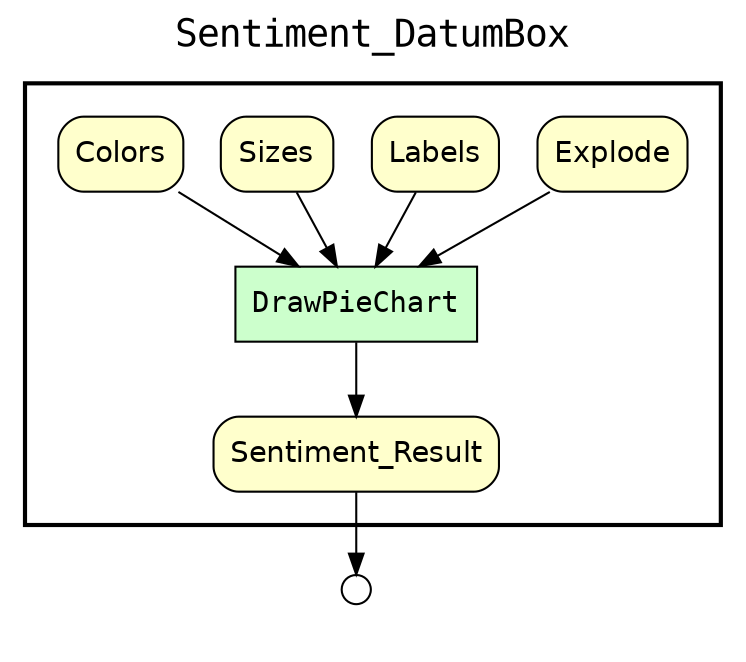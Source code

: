 
digraph yw_data_view {
rankdir=TB
fontname=Courier; fontsize=18; labelloc=t
label="Sentiment_DatumBox"
subgraph cluster_workflow { label=""; color=black; penwidth=2
subgraph cluster_workflow_inner { label=""; color=white
node[shape=box style="filled" fillcolor="#CCFFCC" peripheries=1 fontname=Courier]
DrawPieChart
node[shape=box style="filled" fillcolor="#CCFFCC" peripheries=1 fontname=Courier]
node[shape=box style="rounded,filled" fillcolor="#FFFFCC" peripheries=1 fontname=Helvetica]
Explode
Labels
Sizes
Colors
Sentiment_Result
node[shape=box style="rounded,filled" fillcolor="#FFFFFF" peripheries=1 fontname=Helvetica]
}}
subgraph cluster_inflows { label=""; color=white; penwidth=2
subgraph cluster_inflows_inner { label=""; color=white
node[shape=circle fillcolor="#FFFFFF" peripheries=1 width=0.2]
}}
subgraph cluster_outflows { label=""; color=white; penwidth=2
subgraph cluster_outflows_inner { label=""; color=white
node[shape=circle fillcolor="#FFFFFF" peripheries=1 width=0.2]
Sentiment_Result_outflow [label=""]
}}
Colors -> DrawPieChart
Sizes -> DrawPieChart
Labels -> DrawPieChart
Explode -> DrawPieChart
DrawPieChart -> Sentiment_Result
Sentiment_Result -> Sentiment_Result_outflow
}

